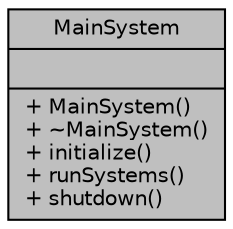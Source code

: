 digraph "MainSystem"
{
 // LATEX_PDF_SIZE
  edge [fontname="Helvetica",fontsize="10",labelfontname="Helvetica",labelfontsize="10"];
  node [fontname="Helvetica",fontsize="10",shape=record];
  Node1 [label="{MainSystem\n||+ MainSystem()\l+ ~MainSystem()\l+ initialize()\l+ runSystems()\l+ shutdown()\l}",height=0.2,width=0.4,color="black", fillcolor="grey75", style="filled", fontcolor="black",tooltip="Orchestrates the operations of traffic and pedestrian traffic lights, monitoring systems,..."];
}
